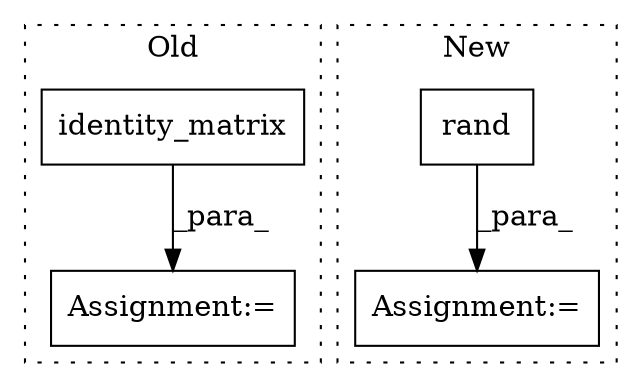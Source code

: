 digraph G {
subgraph cluster0 {
1 [label="identity_matrix" a="32" s="13675,13701" l="16,1" shape="box"];
4 [label="Assignment:=" a="7" s="13674" l="1" shape="box"];
label = "Old";
style="dotted";
}
subgraph cluster1 {
2 [label="rand" a="32" s="4194,4217" l="5,1" shape="box"];
3 [label="Assignment:=" a="7" s="4187" l="1" shape="box"];
label = "New";
style="dotted";
}
1 -> 4 [label="_para_"];
2 -> 3 [label="_para_"];
}